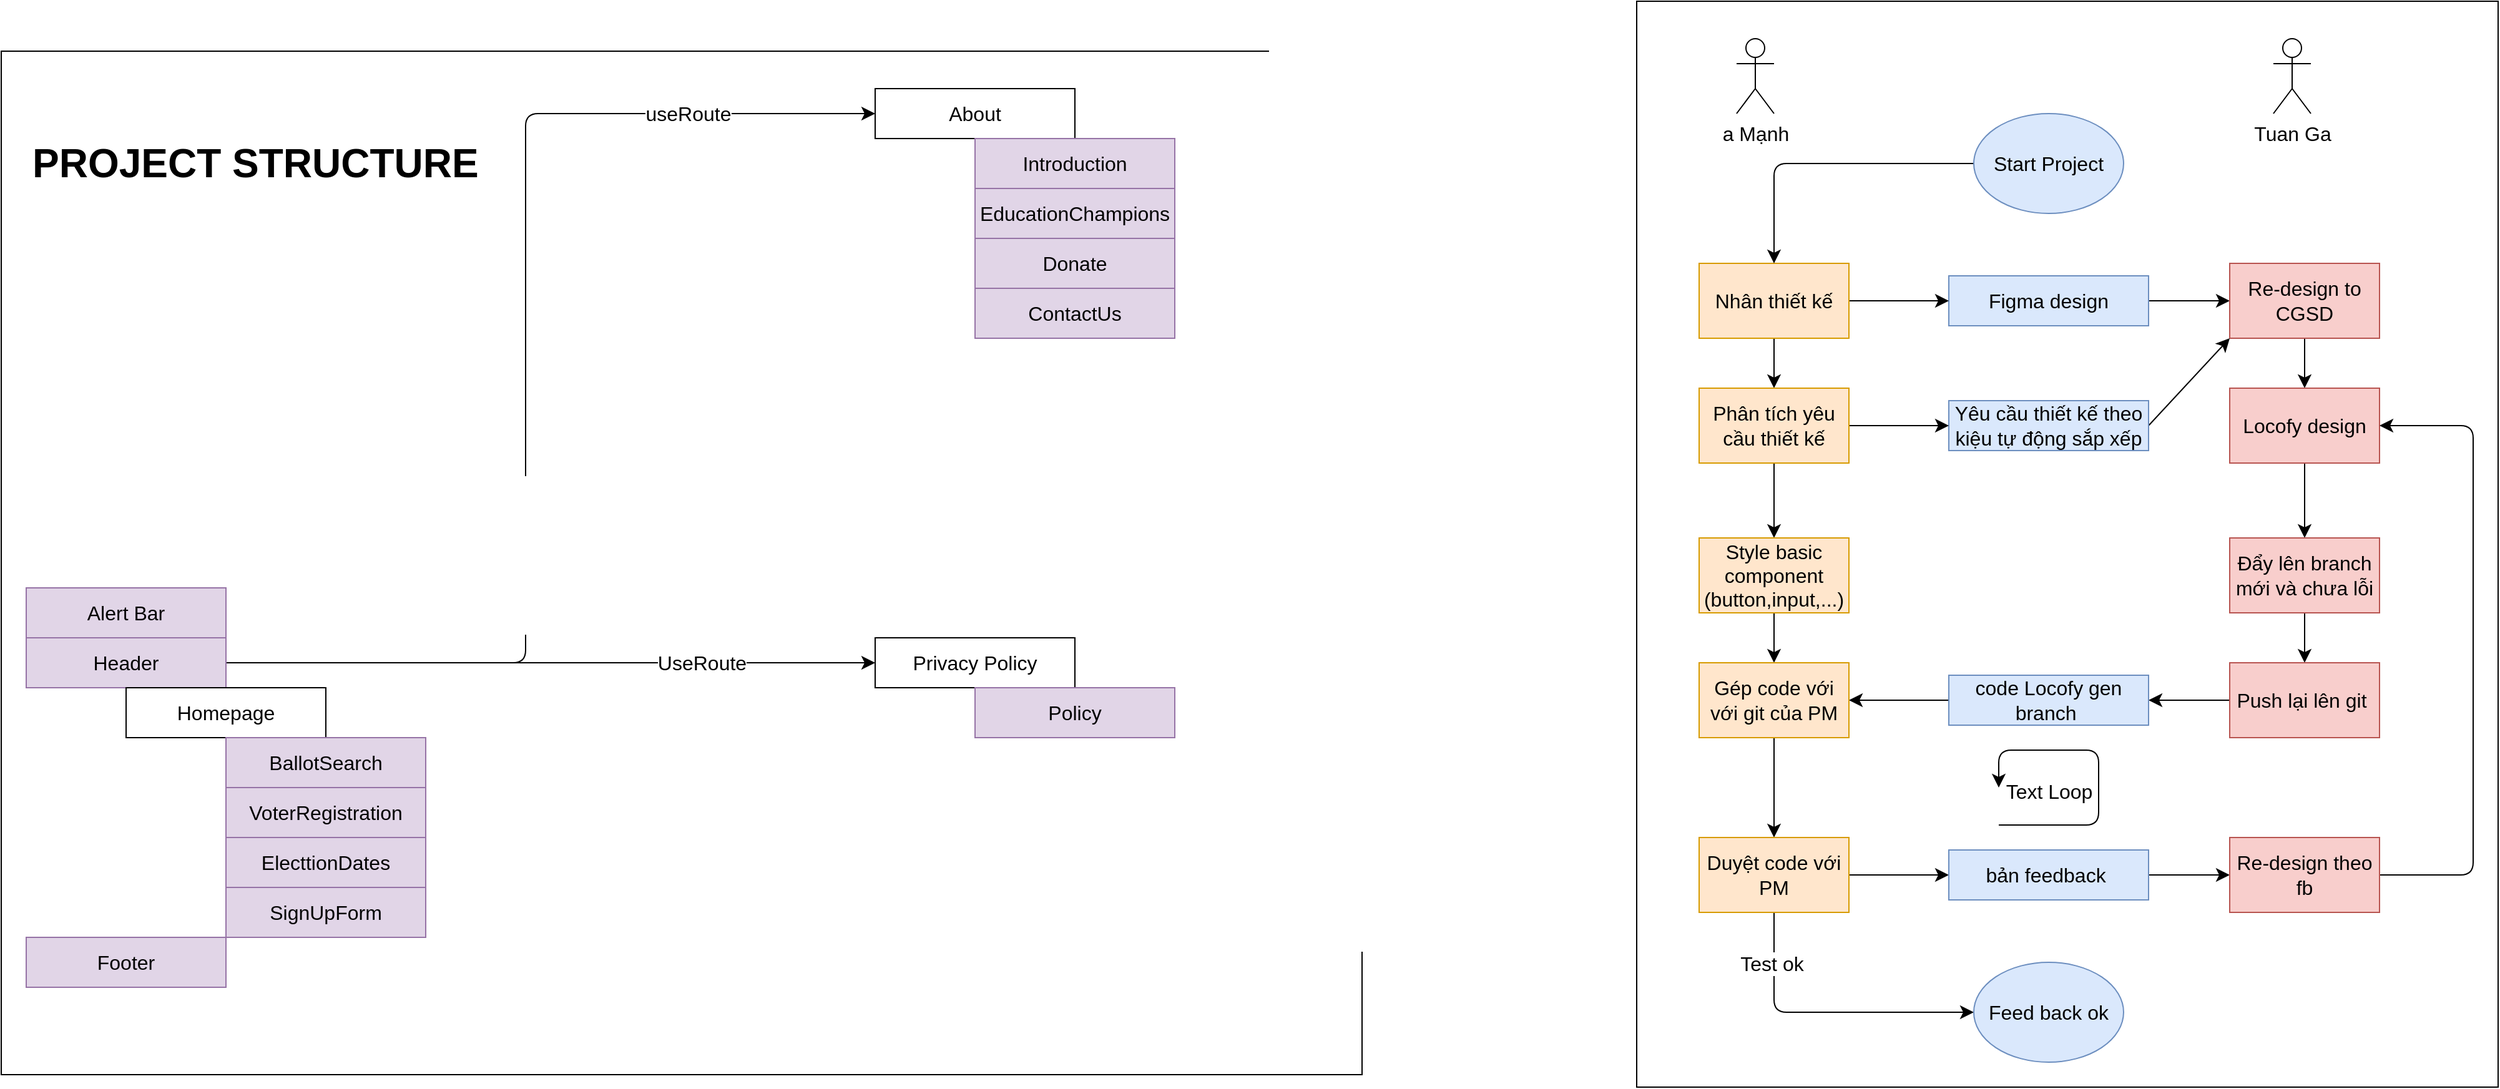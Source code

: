 <mxfile version="21.6.8" type="device">
  <diagram name="Page-1" id="7tPZMLgK27jAf4N7I-bN">
    <mxGraphModel dx="4145" dy="3040" grid="1" gridSize="10" guides="1" tooltips="1" connect="1" arrows="1" fold="1" page="0" pageScale="1" pageWidth="827" pageHeight="1169" math="0" shadow="0">
      <root>
        <mxCell id="0" />
        <mxCell id="1" parent="0" />
        <mxCell id="aMjyn7jWP_kuOwagncxb-1" value="" style="rounded=0;whiteSpace=wrap;html=1;fontSize=16;" vertex="1" parent="1">
          <mxGeometry x="1210" y="-630" width="690" height="870" as="geometry" />
        </mxCell>
        <mxCell id="UjHn_VEx9oGrxOz2LI1--2" value="" style="rounded=0;whiteSpace=wrap;html=1;fontSize=16;" parent="1" vertex="1">
          <mxGeometry x="-100" y="-590" width="1090" height="820" as="geometry" />
        </mxCell>
        <mxCell id="31Ca9OGTyPb5ueOjGdOw-2" value="Alert Bar" style="rounded=0;whiteSpace=wrap;html=1;fontSize=16;fillColor=#e1d5e7;strokeColor=#9673a6;" parent="1" vertex="1">
          <mxGeometry x="-80" y="-160" width="160" height="40" as="geometry" />
        </mxCell>
        <mxCell id="31Ca9OGTyPb5ueOjGdOw-18" style="edgeStyle=none;rounded=1;orthogonalLoop=1;jettySize=auto;html=1;exitX=1;exitY=0.5;exitDx=0;exitDy=0;entryX=0;entryY=0.5;entryDx=0;entryDy=0;fontSize=12;startSize=8;endSize=8;" parent="1" source="31Ca9OGTyPb5ueOjGdOw-3" target="31Ca9OGTyPb5ueOjGdOw-13" edge="1">
          <mxGeometry relative="1" as="geometry">
            <Array as="points">
              <mxPoint x="320" y="-100" />
              <mxPoint x="320" y="-540" />
            </Array>
          </mxGeometry>
        </mxCell>
        <mxCell id="31Ca9OGTyPb5ueOjGdOw-19" value="useRoute" style="edgeLabel;html=1;align=center;verticalAlign=middle;resizable=0;points=[];fontSize=16;" parent="31Ca9OGTyPb5ueOjGdOw-18" vertex="1" connectable="0">
          <mxGeometry x="0.213" y="1" relative="1" as="geometry">
            <mxPoint x="131" y="-98" as="offset" />
          </mxGeometry>
        </mxCell>
        <mxCell id="31Ca9OGTyPb5ueOjGdOw-34" style="edgeStyle=none;rounded=1;orthogonalLoop=1;jettySize=auto;html=1;exitX=1;exitY=0.5;exitDx=0;exitDy=0;entryX=0;entryY=0.5;entryDx=0;entryDy=0;fontSize=12;startSize=8;endSize=8;" parent="1" source="31Ca9OGTyPb5ueOjGdOw-3" target="31Ca9OGTyPb5ueOjGdOw-32" edge="1">
          <mxGeometry relative="1" as="geometry" />
        </mxCell>
        <mxCell id="31Ca9OGTyPb5ueOjGdOw-35" value="UseRoute" style="edgeLabel;html=1;align=center;verticalAlign=middle;resizable=0;points=[];fontSize=16;" parent="31Ca9OGTyPb5ueOjGdOw-34" vertex="1" connectable="0">
          <mxGeometry x="0.301" y="3" relative="1" as="geometry">
            <mxPoint x="42" y="3" as="offset" />
          </mxGeometry>
        </mxCell>
        <mxCell id="31Ca9OGTyPb5ueOjGdOw-3" value="Header" style="rounded=0;whiteSpace=wrap;html=1;fontSize=16;fillColor=#e1d5e7;strokeColor=#9673a6;" parent="1" vertex="1">
          <mxGeometry x="-80" y="-120" width="160" height="40" as="geometry" />
        </mxCell>
        <mxCell id="31Ca9OGTyPb5ueOjGdOw-5" value="Footer" style="rounded=0;whiteSpace=wrap;html=1;fontSize=16;fillColor=#e1d5e7;strokeColor=#9673a6;" parent="1" vertex="1">
          <mxGeometry x="-80" y="120" width="160" height="40" as="geometry" />
        </mxCell>
        <mxCell id="31Ca9OGTyPb5ueOjGdOw-6" value="Homepage" style="rounded=0;whiteSpace=wrap;html=1;fontSize=16;" parent="1" vertex="1">
          <mxGeometry y="-80" width="160" height="40" as="geometry" />
        </mxCell>
        <mxCell id="31Ca9OGTyPb5ueOjGdOw-8" value="BallotSearch" style="rounded=0;whiteSpace=wrap;html=1;fontSize=16;fillColor=#e1d5e7;strokeColor=#9673a6;" parent="1" vertex="1">
          <mxGeometry x="80" y="-40" width="160" height="40" as="geometry" />
        </mxCell>
        <mxCell id="31Ca9OGTyPb5ueOjGdOw-9" value="VoterRegistration" style="rounded=0;whiteSpace=wrap;html=1;fontSize=16;fillColor=#e1d5e7;strokeColor=#9673a6;" parent="1" vertex="1">
          <mxGeometry x="80" width="160" height="40" as="geometry" />
        </mxCell>
        <mxCell id="31Ca9OGTyPb5ueOjGdOw-10" value="ElecttionDates" style="rounded=0;whiteSpace=wrap;html=1;fontSize=16;fillColor=#e1d5e7;strokeColor=#9673a6;" parent="1" vertex="1">
          <mxGeometry x="80" y="40" width="160" height="40" as="geometry" />
        </mxCell>
        <mxCell id="31Ca9OGTyPb5ueOjGdOw-11" value="SignUpForm" style="rounded=0;whiteSpace=wrap;html=1;fontSize=16;fillColor=#e1d5e7;strokeColor=#9673a6;" parent="1" vertex="1">
          <mxGeometry x="80" y="80" width="160" height="40" as="geometry" />
        </mxCell>
        <mxCell id="31Ca9OGTyPb5ueOjGdOw-13" value="About" style="rounded=0;whiteSpace=wrap;html=1;fontSize=16;" parent="1" vertex="1">
          <mxGeometry x="600" y="-560" width="160" height="40" as="geometry" />
        </mxCell>
        <mxCell id="31Ca9OGTyPb5ueOjGdOw-14" value="Introduction" style="rounded=0;whiteSpace=wrap;html=1;fontSize=16;fillColor=#e1d5e7;strokeColor=#9673a6;" parent="1" vertex="1">
          <mxGeometry x="680" y="-520" width="160" height="40" as="geometry" />
        </mxCell>
        <mxCell id="31Ca9OGTyPb5ueOjGdOw-15" value="EducationChampions" style="rounded=0;whiteSpace=wrap;html=1;fontSize=16;fillColor=#e1d5e7;strokeColor=#9673a6;" parent="1" vertex="1">
          <mxGeometry x="680" y="-480" width="160" height="40" as="geometry" />
        </mxCell>
        <mxCell id="31Ca9OGTyPb5ueOjGdOw-16" value="Donate" style="rounded=0;whiteSpace=wrap;html=1;fontSize=16;fillColor=#e1d5e7;strokeColor=#9673a6;" parent="1" vertex="1">
          <mxGeometry x="680" y="-440" width="160" height="40" as="geometry" />
        </mxCell>
        <mxCell id="31Ca9OGTyPb5ueOjGdOw-17" value="ContactUs" style="rounded=0;whiteSpace=wrap;html=1;fontSize=16;fillColor=#e1d5e7;strokeColor=#9673a6;" parent="1" vertex="1">
          <mxGeometry x="680" y="-400" width="160" height="40" as="geometry" />
        </mxCell>
        <mxCell id="31Ca9OGTyPb5ueOjGdOw-32" value="Privacy Policy" style="rounded=0;whiteSpace=wrap;html=1;fontSize=16;" parent="1" vertex="1">
          <mxGeometry x="600" y="-120" width="160" height="40" as="geometry" />
        </mxCell>
        <mxCell id="31Ca9OGTyPb5ueOjGdOw-33" value="Policy" style="rounded=0;whiteSpace=wrap;html=1;fontSize=16;fillColor=#e1d5e7;strokeColor=#9673a6;" parent="1" vertex="1">
          <mxGeometry x="680" y="-80" width="160" height="40" as="geometry" />
        </mxCell>
        <mxCell id="UjHn_VEx9oGrxOz2LI1--3" value="&lt;h1&gt;PROJECT STRUCTURE&lt;/h1&gt;&lt;div&gt;&lt;br&gt;&lt;/div&gt;" style="text;html=1;strokeColor=none;fillColor=none;spacing=5;spacingTop=-20;whiteSpace=wrap;overflow=hidden;rounded=0;fontSize=16;" parent="1" vertex="1">
          <mxGeometry x="-80" y="-530" width="390" height="120" as="geometry" />
        </mxCell>
        <mxCell id="UjHn_VEx9oGrxOz2LI1--5" value="a Mạnh" style="shape=umlActor;verticalLabelPosition=bottom;verticalAlign=top;html=1;outlineConnect=0;fontSize=16;" parent="1" vertex="1">
          <mxGeometry x="1290" y="-600" width="30" height="60" as="geometry" />
        </mxCell>
        <mxCell id="UjHn_VEx9oGrxOz2LI1--15" style="edgeStyle=none;curved=1;rounded=0;orthogonalLoop=1;jettySize=auto;html=1;exitX=1;exitY=0.5;exitDx=0;exitDy=0;entryX=0;entryY=0.5;entryDx=0;entryDy=0;fontSize=12;startSize=8;endSize=8;" parent="1" source="UjHn_VEx9oGrxOz2LI1--6" target="UjHn_VEx9oGrxOz2LI1--10" edge="1">
          <mxGeometry relative="1" as="geometry" />
        </mxCell>
        <mxCell id="UjHn_VEx9oGrxOz2LI1--6" value="Figma design" style="rounded=0;whiteSpace=wrap;html=1;fontSize=16;fillColor=#dae8fc;strokeColor=#6c8ebf;" parent="1" vertex="1">
          <mxGeometry x="1460" y="-410" width="160" height="40" as="geometry" />
        </mxCell>
        <mxCell id="UjHn_VEx9oGrxOz2LI1--8" value="Tuan Ga" style="shape=umlActor;verticalLabelPosition=bottom;verticalAlign=top;html=1;outlineConnect=0;fontSize=16;" parent="1" vertex="1">
          <mxGeometry x="1720" y="-600" width="30" height="60" as="geometry" />
        </mxCell>
        <mxCell id="UjHn_VEx9oGrxOz2LI1--17" value="" style="edgeStyle=none;curved=1;rounded=0;orthogonalLoop=1;jettySize=auto;html=1;fontSize=12;startSize=8;endSize=8;" parent="1" source="UjHn_VEx9oGrxOz2LI1--10" target="UjHn_VEx9oGrxOz2LI1--16" edge="1">
          <mxGeometry relative="1" as="geometry" />
        </mxCell>
        <mxCell id="UjHn_VEx9oGrxOz2LI1--10" value="Re-design to CGSD" style="rounded=0;whiteSpace=wrap;html=1;fontSize=16;fillColor=#f8cecc;strokeColor=#b85450;" parent="1" vertex="1">
          <mxGeometry x="1685" y="-420" width="120" height="60" as="geometry" />
        </mxCell>
        <mxCell id="UjHn_VEx9oGrxOz2LI1--14" style="edgeStyle=none;curved=1;rounded=0;orthogonalLoop=1;jettySize=auto;html=1;exitX=1;exitY=0.5;exitDx=0;exitDy=0;entryX=0;entryY=0.5;entryDx=0;entryDy=0;fontSize=12;startSize=8;endSize=8;" parent="1" source="UjHn_VEx9oGrxOz2LI1--12" target="UjHn_VEx9oGrxOz2LI1--6" edge="1">
          <mxGeometry relative="1" as="geometry" />
        </mxCell>
        <mxCell id="UjHn_VEx9oGrxOz2LI1--53" value="" style="edgeStyle=none;curved=1;rounded=0;orthogonalLoop=1;jettySize=auto;html=1;fontSize=12;startSize=8;endSize=8;" parent="1" source="UjHn_VEx9oGrxOz2LI1--12" target="UjHn_VEx9oGrxOz2LI1--20" edge="1">
          <mxGeometry relative="1" as="geometry" />
        </mxCell>
        <mxCell id="UjHn_VEx9oGrxOz2LI1--12" value="Nhân thiết kế" style="rounded=0;whiteSpace=wrap;html=1;fontSize=16;fillColor=#ffe6cc;strokeColor=#d79b00;" parent="1" vertex="1">
          <mxGeometry x="1260" y="-420" width="120" height="60" as="geometry" />
        </mxCell>
        <mxCell id="UjHn_VEx9oGrxOz2LI1--25" value="" style="edgeStyle=none;curved=1;rounded=0;orthogonalLoop=1;jettySize=auto;html=1;fontSize=12;startSize=8;endSize=8;" parent="1" source="UjHn_VEx9oGrxOz2LI1--16" target="UjHn_VEx9oGrxOz2LI1--24" edge="1">
          <mxGeometry relative="1" as="geometry" />
        </mxCell>
        <mxCell id="UjHn_VEx9oGrxOz2LI1--16" value="Locofy design" style="whiteSpace=wrap;html=1;fontSize=16;rounded=0;fillColor=#f8cecc;strokeColor=#b85450;" parent="1" vertex="1">
          <mxGeometry x="1685" y="-320" width="120" height="60" as="geometry" />
        </mxCell>
        <mxCell id="UjHn_VEx9oGrxOz2LI1--23" style="edgeStyle=none;curved=1;rounded=0;orthogonalLoop=1;jettySize=auto;html=1;exitX=1;exitY=0.5;exitDx=0;exitDy=0;entryX=0;entryY=1;entryDx=0;entryDy=0;fontSize=12;startSize=8;endSize=8;" parent="1" source="UjHn_VEx9oGrxOz2LI1--19" target="UjHn_VEx9oGrxOz2LI1--10" edge="1">
          <mxGeometry relative="1" as="geometry" />
        </mxCell>
        <mxCell id="UjHn_VEx9oGrxOz2LI1--19" value="Yêu cầu thiết kế theo kiệu tự động sắp xếp" style="rounded=0;whiteSpace=wrap;html=1;fontSize=16;fillColor=#dae8fc;strokeColor=#6c8ebf;" parent="1" vertex="1">
          <mxGeometry x="1460" y="-310" width="160" height="40" as="geometry" />
        </mxCell>
        <mxCell id="UjHn_VEx9oGrxOz2LI1--22" style="edgeStyle=none;curved=1;rounded=0;orthogonalLoop=1;jettySize=auto;html=1;entryX=0;entryY=0.5;entryDx=0;entryDy=0;fontSize=12;startSize=8;endSize=8;" parent="1" source="UjHn_VEx9oGrxOz2LI1--20" target="UjHn_VEx9oGrxOz2LI1--19" edge="1">
          <mxGeometry relative="1" as="geometry" />
        </mxCell>
        <mxCell id="UjHn_VEx9oGrxOz2LI1--27" value="" style="edgeStyle=none;curved=1;rounded=0;orthogonalLoop=1;jettySize=auto;html=1;fontSize=12;startSize=8;endSize=8;" parent="1" source="UjHn_VEx9oGrxOz2LI1--20" target="UjHn_VEx9oGrxOz2LI1--26" edge="1">
          <mxGeometry relative="1" as="geometry" />
        </mxCell>
        <mxCell id="UjHn_VEx9oGrxOz2LI1--20" value="Phân tích yêu cầu thiết kế" style="rounded=0;whiteSpace=wrap;html=1;fontSize=16;fillColor=#ffe6cc;strokeColor=#d79b00;" parent="1" vertex="1">
          <mxGeometry x="1260" y="-320" width="120" height="60" as="geometry" />
        </mxCell>
        <mxCell id="UjHn_VEx9oGrxOz2LI1--29" value="" style="edgeStyle=none;curved=1;rounded=0;orthogonalLoop=1;jettySize=auto;html=1;fontSize=12;startSize=8;endSize=8;" parent="1" source="UjHn_VEx9oGrxOz2LI1--24" target="UjHn_VEx9oGrxOz2LI1--28" edge="1">
          <mxGeometry relative="1" as="geometry" />
        </mxCell>
        <mxCell id="UjHn_VEx9oGrxOz2LI1--24" value="Đẩy lên branch mới và chưa lỗi" style="whiteSpace=wrap;html=1;fontSize=16;rounded=0;fillColor=#f8cecc;strokeColor=#b85450;" parent="1" vertex="1">
          <mxGeometry x="1685" y="-200" width="120" height="60" as="geometry" />
        </mxCell>
        <mxCell id="UjHn_VEx9oGrxOz2LI1--33" value="" style="edgeStyle=none;curved=1;rounded=0;orthogonalLoop=1;jettySize=auto;html=1;fontSize=12;startSize=8;endSize=8;" parent="1" source="UjHn_VEx9oGrxOz2LI1--26" target="UjHn_VEx9oGrxOz2LI1--32" edge="1">
          <mxGeometry relative="1" as="geometry" />
        </mxCell>
        <mxCell id="UjHn_VEx9oGrxOz2LI1--26" value="Style basic component (button,input,...)" style="rounded=0;whiteSpace=wrap;html=1;fontSize=16;fillColor=#ffe6cc;strokeColor=#d79b00;" parent="1" vertex="1">
          <mxGeometry x="1260" y="-200" width="120" height="60" as="geometry" />
        </mxCell>
        <mxCell id="UjHn_VEx9oGrxOz2LI1--31" style="edgeStyle=none;curved=1;rounded=0;orthogonalLoop=1;jettySize=auto;html=1;exitX=0;exitY=0.5;exitDx=0;exitDy=0;entryX=1;entryY=0.5;entryDx=0;entryDy=0;fontSize=12;startSize=8;endSize=8;" parent="1" source="UjHn_VEx9oGrxOz2LI1--28" target="UjHn_VEx9oGrxOz2LI1--30" edge="1">
          <mxGeometry relative="1" as="geometry" />
        </mxCell>
        <mxCell id="UjHn_VEx9oGrxOz2LI1--28" value="Push lại lên git&amp;nbsp;" style="whiteSpace=wrap;html=1;fontSize=16;rounded=0;fillColor=#f8cecc;strokeColor=#b85450;" parent="1" vertex="1">
          <mxGeometry x="1685" y="-100" width="120" height="60" as="geometry" />
        </mxCell>
        <mxCell id="UjHn_VEx9oGrxOz2LI1--34" style="edgeStyle=none;curved=1;rounded=0;orthogonalLoop=1;jettySize=auto;html=1;exitX=0;exitY=0.5;exitDx=0;exitDy=0;entryX=1;entryY=0.5;entryDx=0;entryDy=0;fontSize=12;startSize=8;endSize=8;" parent="1" source="UjHn_VEx9oGrxOz2LI1--30" target="UjHn_VEx9oGrxOz2LI1--32" edge="1">
          <mxGeometry relative="1" as="geometry" />
        </mxCell>
        <mxCell id="UjHn_VEx9oGrxOz2LI1--30" value="code Locofy gen branch&amp;nbsp;" style="rounded=0;whiteSpace=wrap;html=1;fontSize=16;fillColor=#dae8fc;strokeColor=#6c8ebf;" parent="1" vertex="1">
          <mxGeometry x="1460" y="-90" width="160" height="40" as="geometry" />
        </mxCell>
        <mxCell id="UjHn_VEx9oGrxOz2LI1--36" value="" style="edgeStyle=none;curved=1;rounded=0;orthogonalLoop=1;jettySize=auto;html=1;fontSize=12;startSize=8;endSize=8;" parent="1" source="UjHn_VEx9oGrxOz2LI1--32" target="UjHn_VEx9oGrxOz2LI1--35" edge="1">
          <mxGeometry relative="1" as="geometry" />
        </mxCell>
        <mxCell id="UjHn_VEx9oGrxOz2LI1--32" value="Gép code với với git của PM" style="rounded=0;whiteSpace=wrap;html=1;fontSize=16;fillColor=#ffe6cc;strokeColor=#d79b00;" parent="1" vertex="1">
          <mxGeometry x="1260" y="-100" width="120" height="60" as="geometry" />
        </mxCell>
        <mxCell id="UjHn_VEx9oGrxOz2LI1--38" value="" style="edgeStyle=none;curved=1;rounded=0;orthogonalLoop=1;jettySize=auto;html=1;fontSize=12;startSize=8;endSize=8;" parent="1" source="UjHn_VEx9oGrxOz2LI1--35" target="UjHn_VEx9oGrxOz2LI1--37" edge="1">
          <mxGeometry relative="1" as="geometry" />
        </mxCell>
        <mxCell id="UjHn_VEx9oGrxOz2LI1--48" style="edgeStyle=none;rounded=1;orthogonalLoop=1;jettySize=auto;html=1;exitX=0.5;exitY=1;exitDx=0;exitDy=0;entryX=0;entryY=0.5;entryDx=0;entryDy=0;fontSize=12;startSize=8;endSize=8;" parent="1" source="UjHn_VEx9oGrxOz2LI1--35" target="UjHn_VEx9oGrxOz2LI1--50" edge="1">
          <mxGeometry relative="1" as="geometry">
            <mxPoint x="1460" y="180" as="targetPoint" />
            <Array as="points">
              <mxPoint x="1320" y="180" />
            </Array>
          </mxGeometry>
        </mxCell>
        <mxCell id="UjHn_VEx9oGrxOz2LI1--49" value="Test ok" style="edgeLabel;html=1;align=center;verticalAlign=middle;resizable=0;points=[];fontSize=16;" parent="UjHn_VEx9oGrxOz2LI1--48" vertex="1" connectable="0">
          <mxGeometry x="-0.663" y="-2" relative="1" as="geometry">
            <mxPoint as="offset" />
          </mxGeometry>
        </mxCell>
        <mxCell id="UjHn_VEx9oGrxOz2LI1--35" value="Duyệt code với PM" style="rounded=0;whiteSpace=wrap;html=1;fontSize=16;fillColor=#ffe6cc;strokeColor=#d79b00;" parent="1" vertex="1">
          <mxGeometry x="1260" y="40" width="120" height="60" as="geometry" />
        </mxCell>
        <mxCell id="UjHn_VEx9oGrxOz2LI1--40" value="" style="edgeStyle=none;curved=1;rounded=0;orthogonalLoop=1;jettySize=auto;html=1;fontSize=12;startSize=8;endSize=8;" parent="1" source="UjHn_VEx9oGrxOz2LI1--37" target="UjHn_VEx9oGrxOz2LI1--39" edge="1">
          <mxGeometry relative="1" as="geometry" />
        </mxCell>
        <mxCell id="UjHn_VEx9oGrxOz2LI1--37" value="bản feedback&amp;nbsp;" style="rounded=0;whiteSpace=wrap;html=1;fontSize=16;fillColor=#dae8fc;strokeColor=#6c8ebf;" parent="1" vertex="1">
          <mxGeometry x="1460" y="50" width="160" height="40" as="geometry" />
        </mxCell>
        <mxCell id="UjHn_VEx9oGrxOz2LI1--44" style="edgeStyle=none;rounded=1;orthogonalLoop=1;jettySize=auto;html=1;exitX=1;exitY=0.5;exitDx=0;exitDy=0;fontSize=12;startSize=8;endSize=8;entryX=1;entryY=0.5;entryDx=0;entryDy=0;" parent="1" source="UjHn_VEx9oGrxOz2LI1--39" target="UjHn_VEx9oGrxOz2LI1--16" edge="1">
          <mxGeometry relative="1" as="geometry">
            <mxPoint x="1890.0" y="-280" as="targetPoint" />
            <Array as="points">
              <mxPoint x="1880" y="70" />
              <mxPoint x="1880" y="-290" />
            </Array>
          </mxGeometry>
        </mxCell>
        <mxCell id="UjHn_VEx9oGrxOz2LI1--39" value="Re-design theo fb" style="rounded=0;whiteSpace=wrap;html=1;fontSize=16;fillColor=#f8cecc;strokeColor=#b85450;" parent="1" vertex="1">
          <mxGeometry x="1685" y="40" width="120" height="60" as="geometry" />
        </mxCell>
        <mxCell id="UjHn_VEx9oGrxOz2LI1--42" value="" style="endArrow=classic;html=1;rounded=1;fontSize=12;startSize=8;endSize=8;" parent="1" edge="1">
          <mxGeometry width="50" height="50" relative="1" as="geometry">
            <mxPoint x="1500" y="30" as="sourcePoint" />
            <mxPoint x="1500" as="targetPoint" />
            <Array as="points">
              <mxPoint x="1580" y="30" />
              <mxPoint x="1580" y="-30" />
              <mxPoint x="1500" y="-30" />
            </Array>
          </mxGeometry>
        </mxCell>
        <mxCell id="UjHn_VEx9oGrxOz2LI1--43" value="Text Loop" style="text;html=1;align=center;verticalAlign=middle;resizable=0;points=[];autosize=1;strokeColor=none;fillColor=none;fontSize=16;" parent="1" vertex="1">
          <mxGeometry x="1495" y="-12" width="90" height="30" as="geometry" />
        </mxCell>
        <mxCell id="UjHn_VEx9oGrxOz2LI1--50" value="Feed back ok" style="ellipse;whiteSpace=wrap;html=1;fontSize=16;fillColor=#dae8fc;strokeColor=#6c8ebf;" parent="1" vertex="1">
          <mxGeometry x="1480" y="140" width="120" height="80" as="geometry" />
        </mxCell>
        <mxCell id="UjHn_VEx9oGrxOz2LI1--52" style="edgeStyle=none;rounded=1;orthogonalLoop=1;jettySize=auto;html=1;exitX=0;exitY=0.5;exitDx=0;exitDy=0;entryX=0.5;entryY=0;entryDx=0;entryDy=0;fontSize=12;startSize=8;endSize=8;" parent="1" source="UjHn_VEx9oGrxOz2LI1--51" target="UjHn_VEx9oGrxOz2LI1--12" edge="1">
          <mxGeometry relative="1" as="geometry">
            <Array as="points">
              <mxPoint x="1320" y="-500" />
            </Array>
          </mxGeometry>
        </mxCell>
        <mxCell id="UjHn_VEx9oGrxOz2LI1--51" value="Start Project" style="ellipse;whiteSpace=wrap;html=1;fontSize=16;fillColor=#dae8fc;strokeColor=#6c8ebf;" parent="1" vertex="1">
          <mxGeometry x="1480" y="-540" width="120" height="80" as="geometry" />
        </mxCell>
      </root>
    </mxGraphModel>
  </diagram>
</mxfile>
